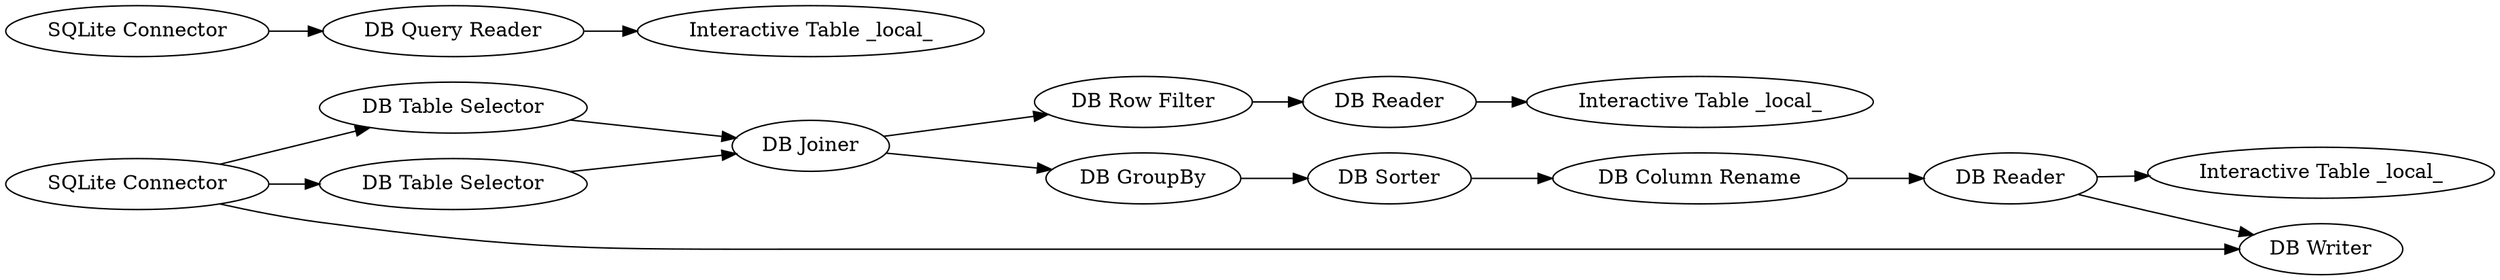 digraph {
	486 -> 477
	479 -> 486
	6 -> 470
	473 -> 474
	477 -> 485
	464 -> 466
	484 -> 487
	476 -> 479
	464 -> 485
	466 -> 470
	477 -> 478
	487 -> 483
	464 -> 6
	470 -> 476
	470 -> 473
	474 -> 475
	474 [label="DB Reader"]
	476 [label="DB GroupBy"]
	483 [label="Interactive Table _local_"]
	479 [label="DB Sorter"]
	475 [label="Interactive Table _local_"]
	487 [label="DB Query Reader"]
	464 [label="SQLite Connector"]
	477 [label="DB Reader"]
	470 [label="DB Joiner"]
	466 [label="DB Table Selector"]
	6 [label="DB Table Selector"]
	486 [label="DB Column Rename"]
	478 [label="Interactive Table _local_"]
	484 [label="SQLite Connector"]
	485 [label="DB Writer"]
	473 [label="DB Row Filter"]
	rankdir=LR
}
